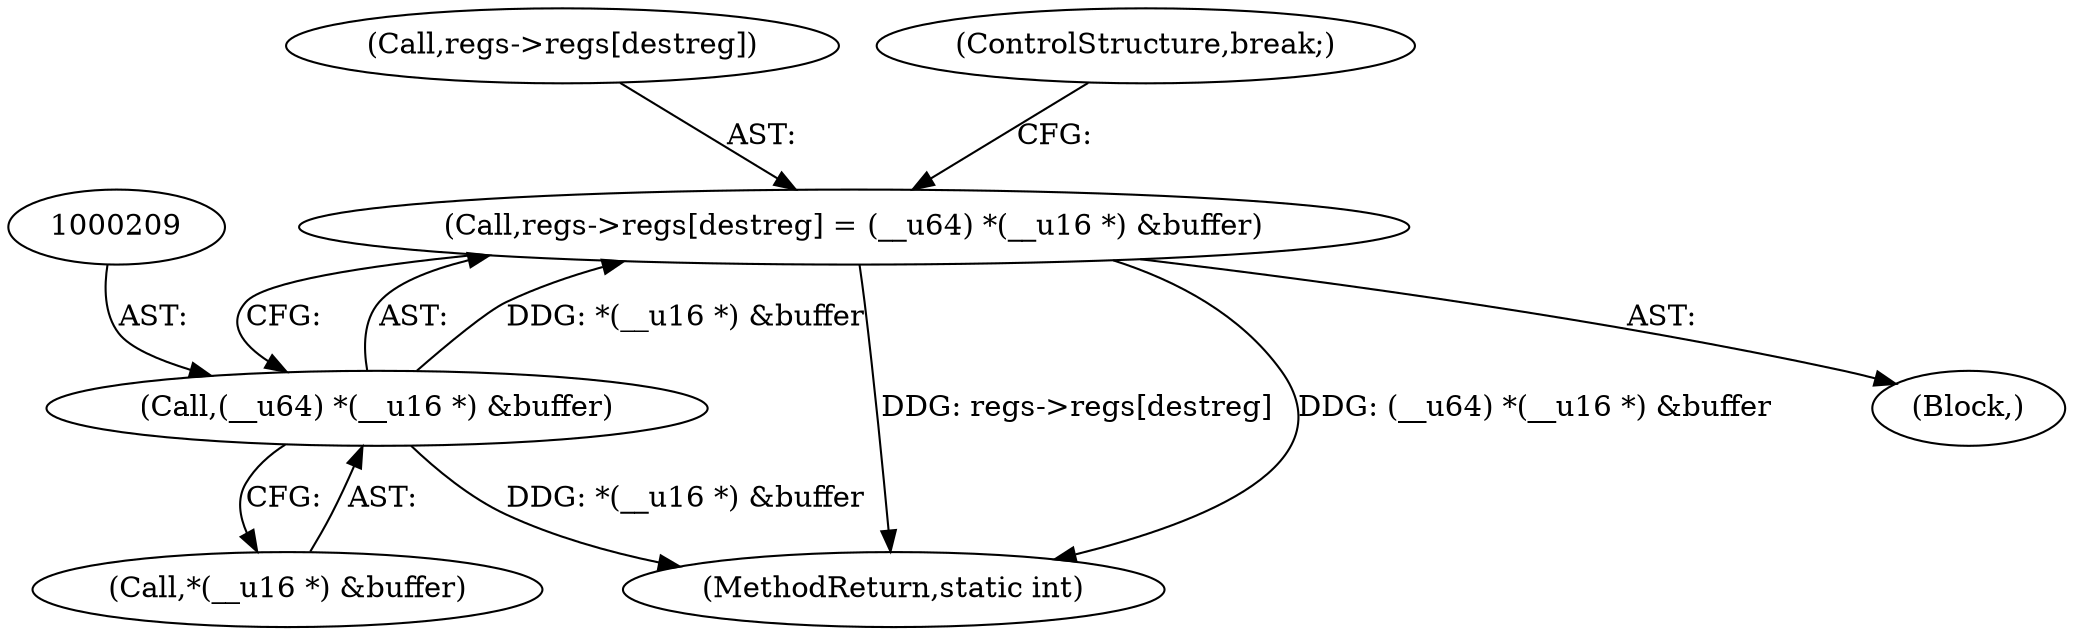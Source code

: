 digraph "0_linux_a8b0ca17b80e92faab46ee7179ba9e99ccb61233_26@array" {
"1000202" [label="(Call,regs->regs[destreg] = (__u64) *(__u16 *) &buffer)"];
"1000208" [label="(Call,(__u64) *(__u16 *) &buffer)"];
"1000304" [label="(MethodReturn,static int)"];
"1000210" [label="(Call,*(__u16 *) &buffer)"];
"1000203" [label="(Call,regs->regs[destreg])"];
"1000215" [label="(ControlStructure,break;)"];
"1000201" [label="(Block,)"];
"1000208" [label="(Call,(__u64) *(__u16 *) &buffer)"];
"1000202" [label="(Call,regs->regs[destreg] = (__u64) *(__u16 *) &buffer)"];
"1000202" -> "1000201"  [label="AST: "];
"1000202" -> "1000208"  [label="CFG: "];
"1000203" -> "1000202"  [label="AST: "];
"1000208" -> "1000202"  [label="AST: "];
"1000215" -> "1000202"  [label="CFG: "];
"1000202" -> "1000304"  [label="DDG: regs->regs[destreg]"];
"1000202" -> "1000304"  [label="DDG: (__u64) *(__u16 *) &buffer"];
"1000208" -> "1000202"  [label="DDG: *(__u16 *) &buffer"];
"1000208" -> "1000210"  [label="CFG: "];
"1000209" -> "1000208"  [label="AST: "];
"1000210" -> "1000208"  [label="AST: "];
"1000208" -> "1000304"  [label="DDG: *(__u16 *) &buffer"];
}
